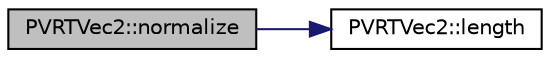 digraph "PVRTVec2::normalize"
{
  edge [fontname="Helvetica",fontsize="10",labelfontname="Helvetica",labelfontsize="10"];
  node [fontname="Helvetica",fontsize="10",shape=record];
  rankdir="LR";
  Node1 [label="PVRTVec2::normalize",height=0.2,width=0.4,color="black", fillcolor="grey75", style="filled", fontcolor="black"];
  Node1 -> Node2 [color="midnightblue",fontsize="10",style="solid"];
  Node2 [label="PVRTVec2::length",height=0.2,width=0.4,color="black", fillcolor="white", style="filled",URL="$struct_p_v_r_t_vec2.html#a726b78b9e838962de1c13137a7b065ff",tooltip="calculates the magnitude of the vector "];
}
